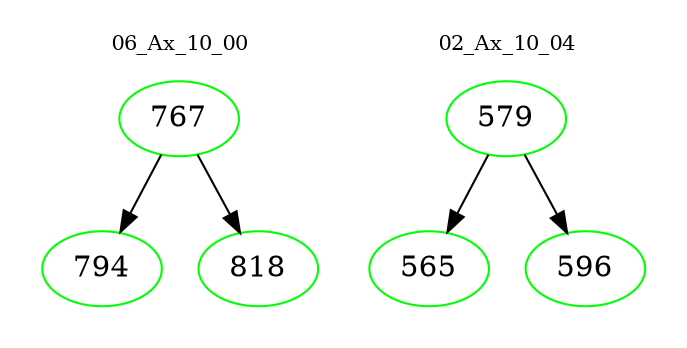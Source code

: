 digraph{
subgraph cluster_0 {
color = white
label = "06_Ax_10_00";
fontsize=10;
T0_767 [label="767", color="green"]
T0_767 -> T0_794 [color="black"]
T0_794 [label="794", color="green"]
T0_767 -> T0_818 [color="black"]
T0_818 [label="818", color="green"]
}
subgraph cluster_1 {
color = white
label = "02_Ax_10_04";
fontsize=10;
T1_579 [label="579", color="green"]
T1_579 -> T1_565 [color="black"]
T1_565 [label="565", color="green"]
T1_579 -> T1_596 [color="black"]
T1_596 [label="596", color="green"]
}
}

